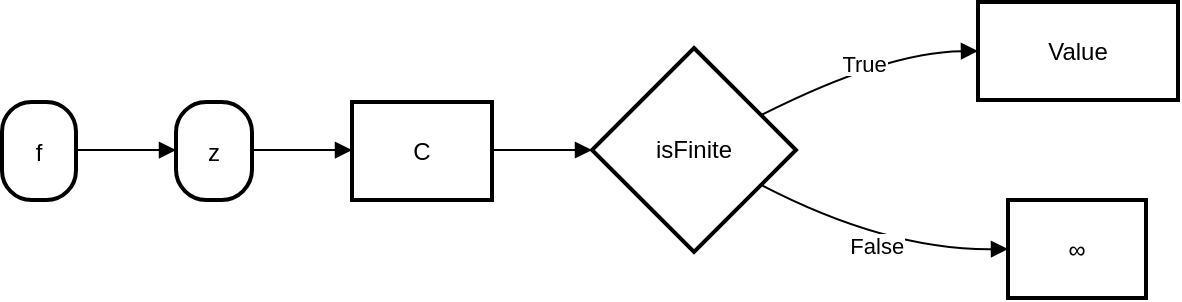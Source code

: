 <mxfile version="25.0.3">
  <diagram name="Page-1" id="j-tbWsDBaXN5i5i3rRDN">
    <mxGraphModel>
      <root>
        <mxCell id="0" />
        <mxCell id="1" parent="0" />
        <mxCell id="2" value="f" style="rounded=1;arcSize=40;strokeWidth=2" vertex="1" parent="1">
          <mxGeometry x="8" y="58" width="37" height="49" as="geometry" />
        </mxCell>
        <mxCell id="3" value="z" style="rounded=1;arcSize=40;strokeWidth=2" vertex="1" parent="1">
          <mxGeometry x="95" y="58" width="38" height="49" as="geometry" />
        </mxCell>
        <mxCell id="4" value="C" style="whiteSpace=wrap;strokeWidth=2;" vertex="1" parent="1">
          <mxGeometry x="183" y="58" width="70" height="49" as="geometry" />
        </mxCell>
        <mxCell id="5" value="isFinite" style="rhombus;strokeWidth=2;whiteSpace=wrap;" vertex="1" parent="1">
          <mxGeometry x="303" y="31" width="102" height="102" as="geometry" />
        </mxCell>
        <mxCell id="6" value="Value" style="whiteSpace=wrap;strokeWidth=2;" vertex="1" parent="1">
          <mxGeometry x="496" y="8" width="100" height="49" as="geometry" />
        </mxCell>
        <mxCell id="7" value="∞" style="whiteSpace=wrap;strokeWidth=2;" vertex="1" parent="1">
          <mxGeometry x="511" y="107" width="69" height="49" as="geometry" />
        </mxCell>
        <mxCell id="8" value="" style="curved=1;startArrow=none;endArrow=block;exitX=1;exitY=0.49;entryX=0;entryY=0.49;" edge="1" parent="1" source="2" target="3">
          <mxGeometry relative="1" as="geometry">
            <Array as="points" />
          </mxGeometry>
        </mxCell>
        <mxCell id="9" value="" style="curved=1;startArrow=none;endArrow=block;exitX=1;exitY=0.49;entryX=0;entryY=0.49;" edge="1" parent="1" source="3" target="4">
          <mxGeometry relative="1" as="geometry">
            <Array as="points" />
          </mxGeometry>
        </mxCell>
        <mxCell id="10" value="" style="curved=1;startArrow=none;endArrow=block;exitX=1;exitY=0.49;entryX=0;entryY=0.5;" edge="1" parent="1" source="4" target="5">
          <mxGeometry relative="1" as="geometry">
            <Array as="points" />
          </mxGeometry>
        </mxCell>
        <mxCell id="11" value="True" style="curved=1;startArrow=none;endArrow=block;exitX=1;exitY=0.24;entryX=0;entryY=0.5;" edge="1" parent="1" source="5" target="6">
          <mxGeometry relative="1" as="geometry">
            <Array as="points">
              <mxPoint x="450" y="33" />
            </Array>
          </mxGeometry>
        </mxCell>
        <mxCell id="12" value="False" style="curved=1;startArrow=none;endArrow=block;exitX=1;exitY=0.76;entryX=0;entryY=0.5;" edge="1" parent="1" source="5" target="7">
          <mxGeometry relative="1" as="geometry">
            <Array as="points">
              <mxPoint x="450" y="132" />
            </Array>
          </mxGeometry>
        </mxCell>
      </root>
    </mxGraphModel>
  </diagram>
</mxfile>
